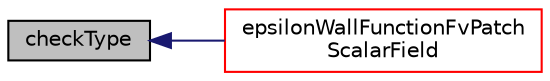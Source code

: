 digraph "checkType"
{
  bgcolor="transparent";
  edge [fontname="Helvetica",fontsize="10",labelfontname="Helvetica",labelfontsize="10"];
  node [fontname="Helvetica",fontsize="10",shape=record];
  rankdir="LR";
  Node1 [label="checkType",height=0.2,width=0.4,color="black", fillcolor="grey75", style="filled", fontcolor="black"];
  Node1 -> Node2 [dir="back",color="midnightblue",fontsize="10",style="solid",fontname="Helvetica"];
  Node2 [label="epsilonWallFunctionFvPatch\lScalarField",height=0.2,width=0.4,color="red",URL="$a00671.html#a1e757cae06f2376790fd1fd326dd0fca",tooltip="Construct from patch and internal field. "];
}
